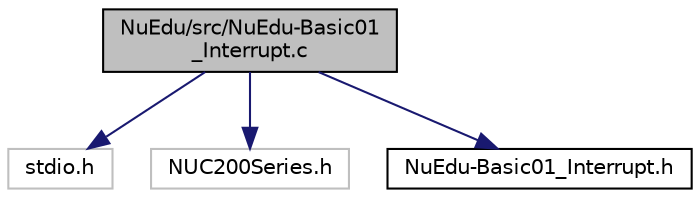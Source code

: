 digraph "NuEdu/src/NuEdu-Basic01_Interrupt.c"
{
 // LATEX_PDF_SIZE
  edge [fontname="Helvetica",fontsize="10",labelfontname="Helvetica",labelfontsize="10"];
  node [fontname="Helvetica",fontsize="10",shape=record];
  Node1 [label="NuEdu/src/NuEdu-Basic01\l_Interrupt.c",height=0.2,width=0.4,color="black", fillcolor="grey75", style="filled", fontcolor="black",tooltip="NuEdu-Basic01_Interrupt.c interrupt driver source file for NuEdu-SDK-Nano130."];
  Node1 -> Node2 [color="midnightblue",fontsize="10",style="solid",fontname="Helvetica"];
  Node2 [label="stdio.h",height=0.2,width=0.4,color="grey75", fillcolor="white", style="filled",tooltip=" "];
  Node1 -> Node3 [color="midnightblue",fontsize="10",style="solid",fontname="Helvetica"];
  Node3 [label="NUC200Series.h",height=0.2,width=0.4,color="grey75", fillcolor="white", style="filled",tooltip=" "];
  Node1 -> Node4 [color="midnightblue",fontsize="10",style="solid",fontname="Helvetica"];
  Node4 [label="NuEdu-Basic01_Interrupt.h",height=0.2,width=0.4,color="black", fillcolor="white", style="filled",URL="$d0/dd6/_nu_edu-_basic01___interrupt_8h.html",tooltip="NuEdu-Basic01_Interrupt.h interrupt driver header file for NuEdu-SDK-Nano130."];
}
